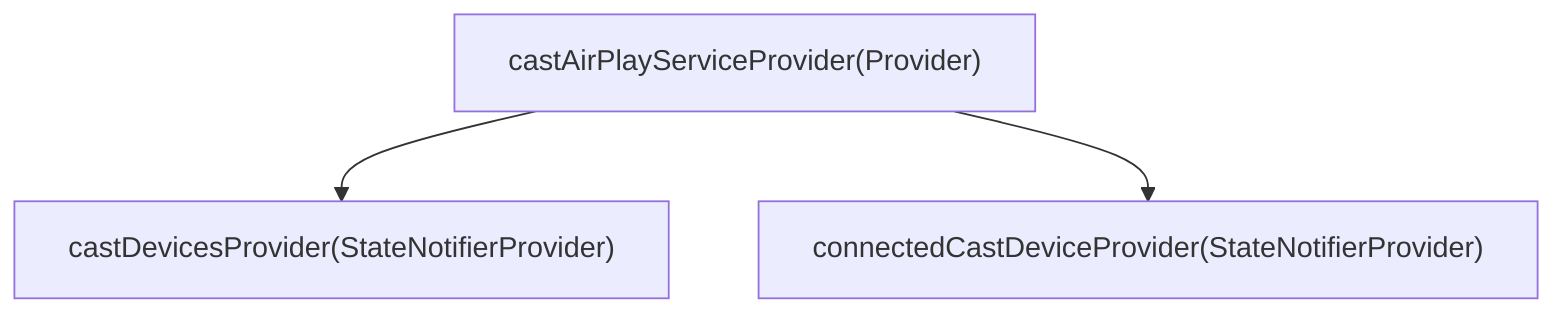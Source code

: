 %% Cast/AirPlay-Provider
flowchart TD
  castAirPlayServiceProvider["castAirPlayServiceProvider(Provider)"]
  castDevicesProvider["castDevicesProvider(StateNotifierProvider)"]
  connectedCastDeviceProvider["connectedCastDeviceProvider(StateNotifierProvider)"]
  castAirPlayServiceProvider --> castDevicesProvider
  castAirPlayServiceProvider --> connectedCastDeviceProvider